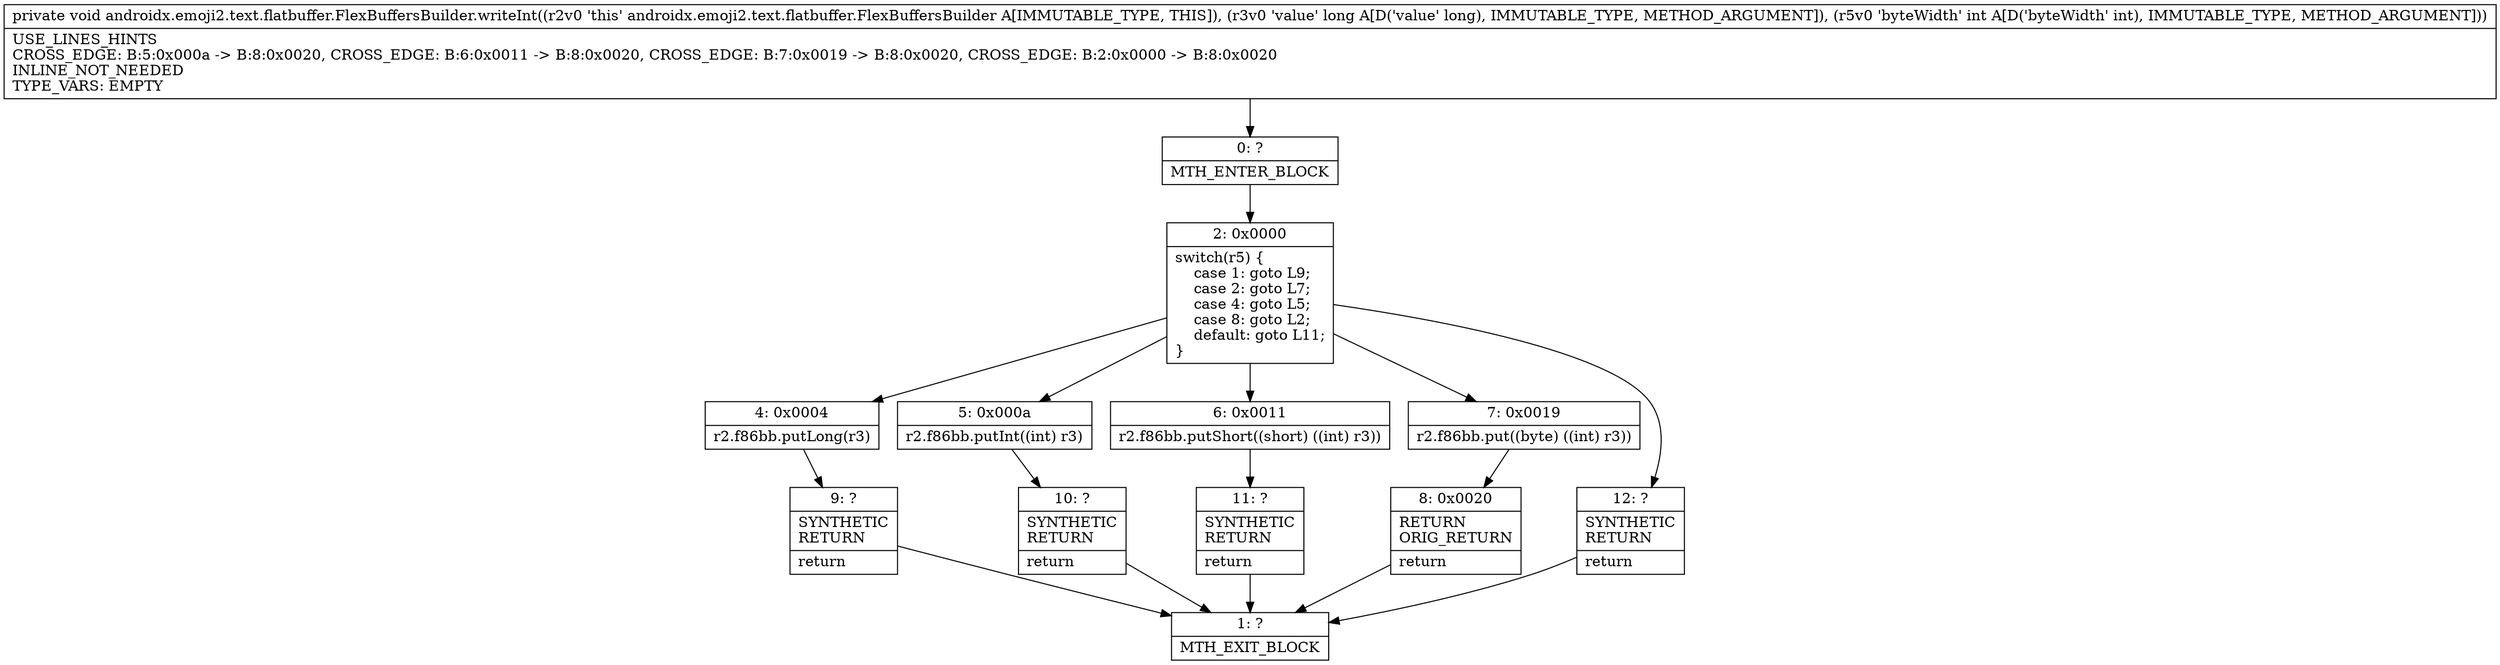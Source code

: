 digraph "CFG forandroidx.emoji2.text.flatbuffer.FlexBuffersBuilder.writeInt(JI)V" {
Node_0 [shape=record,label="{0\:\ ?|MTH_ENTER_BLOCK\l}"];
Node_2 [shape=record,label="{2\:\ 0x0000|switch(r5) \{\l    case 1: goto L9;\l    case 2: goto L7;\l    case 4: goto L5;\l    case 8: goto L2;\l    default: goto L11;\l\}\l}"];
Node_4 [shape=record,label="{4\:\ 0x0004|r2.f86bb.putLong(r3)\l}"];
Node_9 [shape=record,label="{9\:\ ?|SYNTHETIC\lRETURN\l|return\l}"];
Node_1 [shape=record,label="{1\:\ ?|MTH_EXIT_BLOCK\l}"];
Node_5 [shape=record,label="{5\:\ 0x000a|r2.f86bb.putInt((int) r3)\l}"];
Node_10 [shape=record,label="{10\:\ ?|SYNTHETIC\lRETURN\l|return\l}"];
Node_6 [shape=record,label="{6\:\ 0x0011|r2.f86bb.putShort((short) ((int) r3))\l}"];
Node_11 [shape=record,label="{11\:\ ?|SYNTHETIC\lRETURN\l|return\l}"];
Node_7 [shape=record,label="{7\:\ 0x0019|r2.f86bb.put((byte) ((int) r3))\l}"];
Node_8 [shape=record,label="{8\:\ 0x0020|RETURN\lORIG_RETURN\l|return\l}"];
Node_12 [shape=record,label="{12\:\ ?|SYNTHETIC\lRETURN\l|return\l}"];
MethodNode[shape=record,label="{private void androidx.emoji2.text.flatbuffer.FlexBuffersBuilder.writeInt((r2v0 'this' androidx.emoji2.text.flatbuffer.FlexBuffersBuilder A[IMMUTABLE_TYPE, THIS]), (r3v0 'value' long A[D('value' long), IMMUTABLE_TYPE, METHOD_ARGUMENT]), (r5v0 'byteWidth' int A[D('byteWidth' int), IMMUTABLE_TYPE, METHOD_ARGUMENT]))  | USE_LINES_HINTS\lCROSS_EDGE: B:5:0x000a \-\> B:8:0x0020, CROSS_EDGE: B:6:0x0011 \-\> B:8:0x0020, CROSS_EDGE: B:7:0x0019 \-\> B:8:0x0020, CROSS_EDGE: B:2:0x0000 \-\> B:8:0x0020\lINLINE_NOT_NEEDED\lTYPE_VARS: EMPTY\l}"];
MethodNode -> Node_0;Node_0 -> Node_2;
Node_2 -> Node_4;
Node_2 -> Node_5;
Node_2 -> Node_6;
Node_2 -> Node_7;
Node_2 -> Node_12;
Node_4 -> Node_9;
Node_9 -> Node_1;
Node_5 -> Node_10;
Node_10 -> Node_1;
Node_6 -> Node_11;
Node_11 -> Node_1;
Node_7 -> Node_8;
Node_8 -> Node_1;
Node_12 -> Node_1;
}

